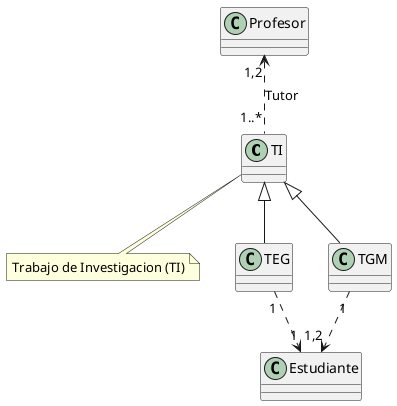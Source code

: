 @startuml ejer_10


class TI
note "Trabajo de Investigacion (TI)" as ti 
TI .. ti

class TEG
TI <|-- TEG

class TGM
TI <|-- TGM

class Profesor
Profesor "1,2"<.."1..*" TI: Tutor

class Estudiante

TEG "1"..>"1" Estudiante

TGM "1"..>"1,2" Estudiante


@enduml